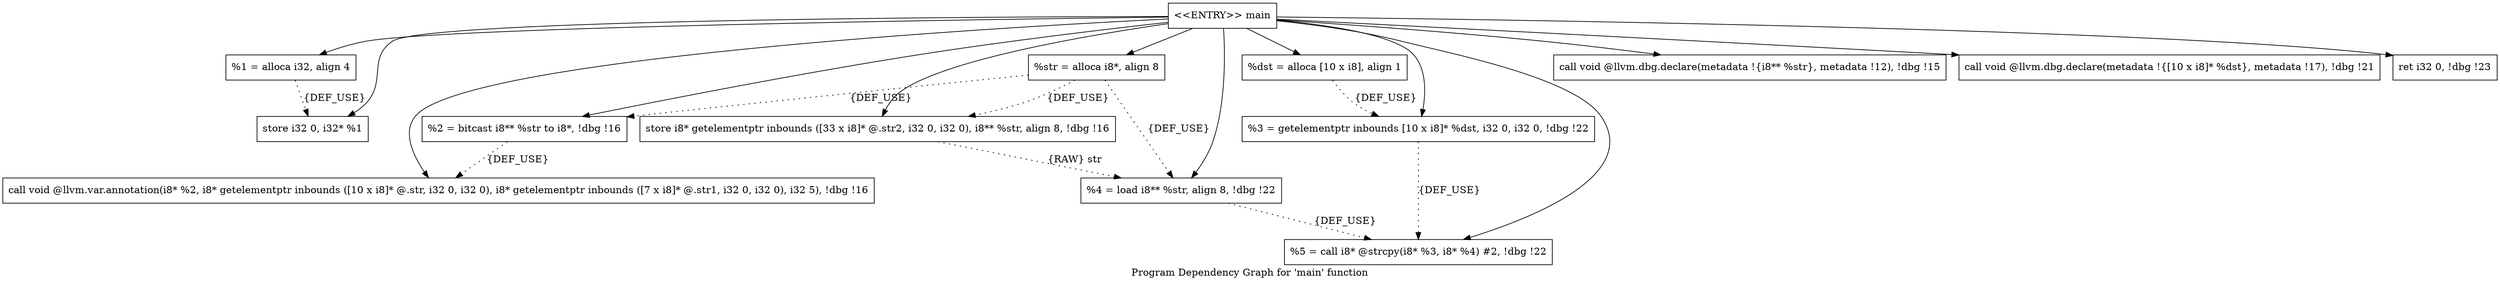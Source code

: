 digraph "Program Dependency Graph for 'main' function" {
	label="Program Dependency Graph for 'main' function";

	Node0x270db50 [shape=record,label="{  %1 = alloca i32, align 4}"];
	Node0x270db50 -> Node0x270dbc0[style=dotted,label = "{DEF_USE}" ];
	Node0x270dbc0 [shape=record,label="{  store i32 0, i32* %1}"];
	Node0x270dc30 [shape=record,label="{  %str = alloca i8*, align 8}"];
	Node0x270dc30 -> Node0x270dcd0[style=dotted,label = "{DEF_USE}" ];
	Node0x270dc30 -> Node0x270dd40[style=dotted,label = "{DEF_USE}" ];
	Node0x270dc30 -> Node0x270ddb0[style=dotted,label = "{DEF_USE}" ];
	Node0x270dcd0 [shape=record,label="{  %2 = bitcast i8** %str to i8*, !dbg !16}"];
	Node0x270dcd0 -> Node0x270ded0[style=dotted,label = "{DEF_USE}" ];
	Node0x270dd40 [shape=record,label="{  store i8* getelementptr inbounds ([33 x i8]* @.str2, i32 0, i32 0), i8** %str, align 8, !dbg !16}"];
	Node0x270dd40 -> Node0x270ddb0[style=dotted,label = "{RAW} str"];
	Node0x270ddb0 [shape=record,label="{  %4 = load i8** %str, align 8, !dbg !22}"];
	Node0x270ddb0 -> Node0x270d5a0[style=dotted,label = "{DEF_USE}" ];
	Node0x270dca0 [shape=record,label="{  %dst = alloca [10 x i8], align 1}"];
	Node0x270dca0 -> Node0x270de60[style=dotted,label = "{DEF_USE}" ];
	Node0x270de60 [shape=record,label="{  %3 = getelementptr inbounds [10 x i8]* %dst, i32 0, i32 0, !dbg !22}"];
	Node0x270de60 -> Node0x270d5a0[style=dotted,label = "{DEF_USE}" ];
	Node0x270ded0 [shape=record,label="{  call void @llvm.var.annotation(i8* %2, i8* getelementptr inbounds ([10 x i8]* @.str, i32 0, i32 0), i8* getelementptr inbounds ([7 x i8]* @.str1, i32 0, i32 0), i32 5), !dbg !16}"];
	Node0x270d5a0 [shape=record,label="{  %5 = call i8* @strcpy(i8* %3, i8* %4) #2, !dbg !22}"];
	Node0x270e050 [shape=record,label="{\<\<ENTRY\>\> main}"];
	Node0x270e050 -> Node0x270db50;
	Node0x270e050 -> Node0x270dc30;
	Node0x270e050 -> Node0x270dca0;
	Node0x270e050 -> Node0x270dbc0;
	Node0x270e050 -> Node0x270e0e0;
	Node0x270e050 -> Node0x270dcd0;
	Node0x270e050 -> Node0x270ded0;
	Node0x270e050 -> Node0x270dd40;
	Node0x270e050 -> Node0x270e230;
	Node0x270e050 -> Node0x270de60;
	Node0x270e050 -> Node0x270ddb0;
	Node0x270e050 -> Node0x270d5a0;
	Node0x270e050 -> Node0x270e1a0;
	Node0x270e0e0 [shape=record,label="{  call void @llvm.dbg.declare(metadata !\{i8** %str\}, metadata !12), !dbg !15}"];
	Node0x270e230 [shape=record,label="{  call void @llvm.dbg.declare(metadata !\{[10 x i8]* %dst\}, metadata !17), !dbg !21}"];
	Node0x270e1a0 [shape=record,label="{  ret i32 0, !dbg !23}"];
}
